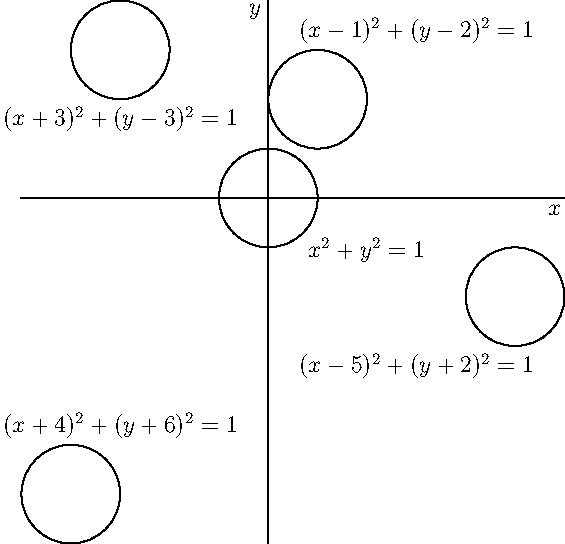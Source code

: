 size(10cm);
import graph;
xaxis("$x$",-5,6);
yaxis("$y$",-7,4);
draw(unitcircle);
label("$x^2+y^2=1$", (0.7,-0.7),SE);
draw(shift(1,2)*unitcircle);
label("$(x-1)^2+(y-2)^2=1$", (3,3),N);
draw(shift(-3,3)*unitcircle);
label("$(x+3)^2+(y-3)^2=1$", (-3,2),S);
draw(shift(-4,-6)*unitcircle);
label("$(x+4)^2+(y+6)^2=1$", (-3,-5),N);
draw(shift(5,-2)*unitcircle);
label("$(x-5)^2+(y+2)^2=1$", (3,-3),S);
